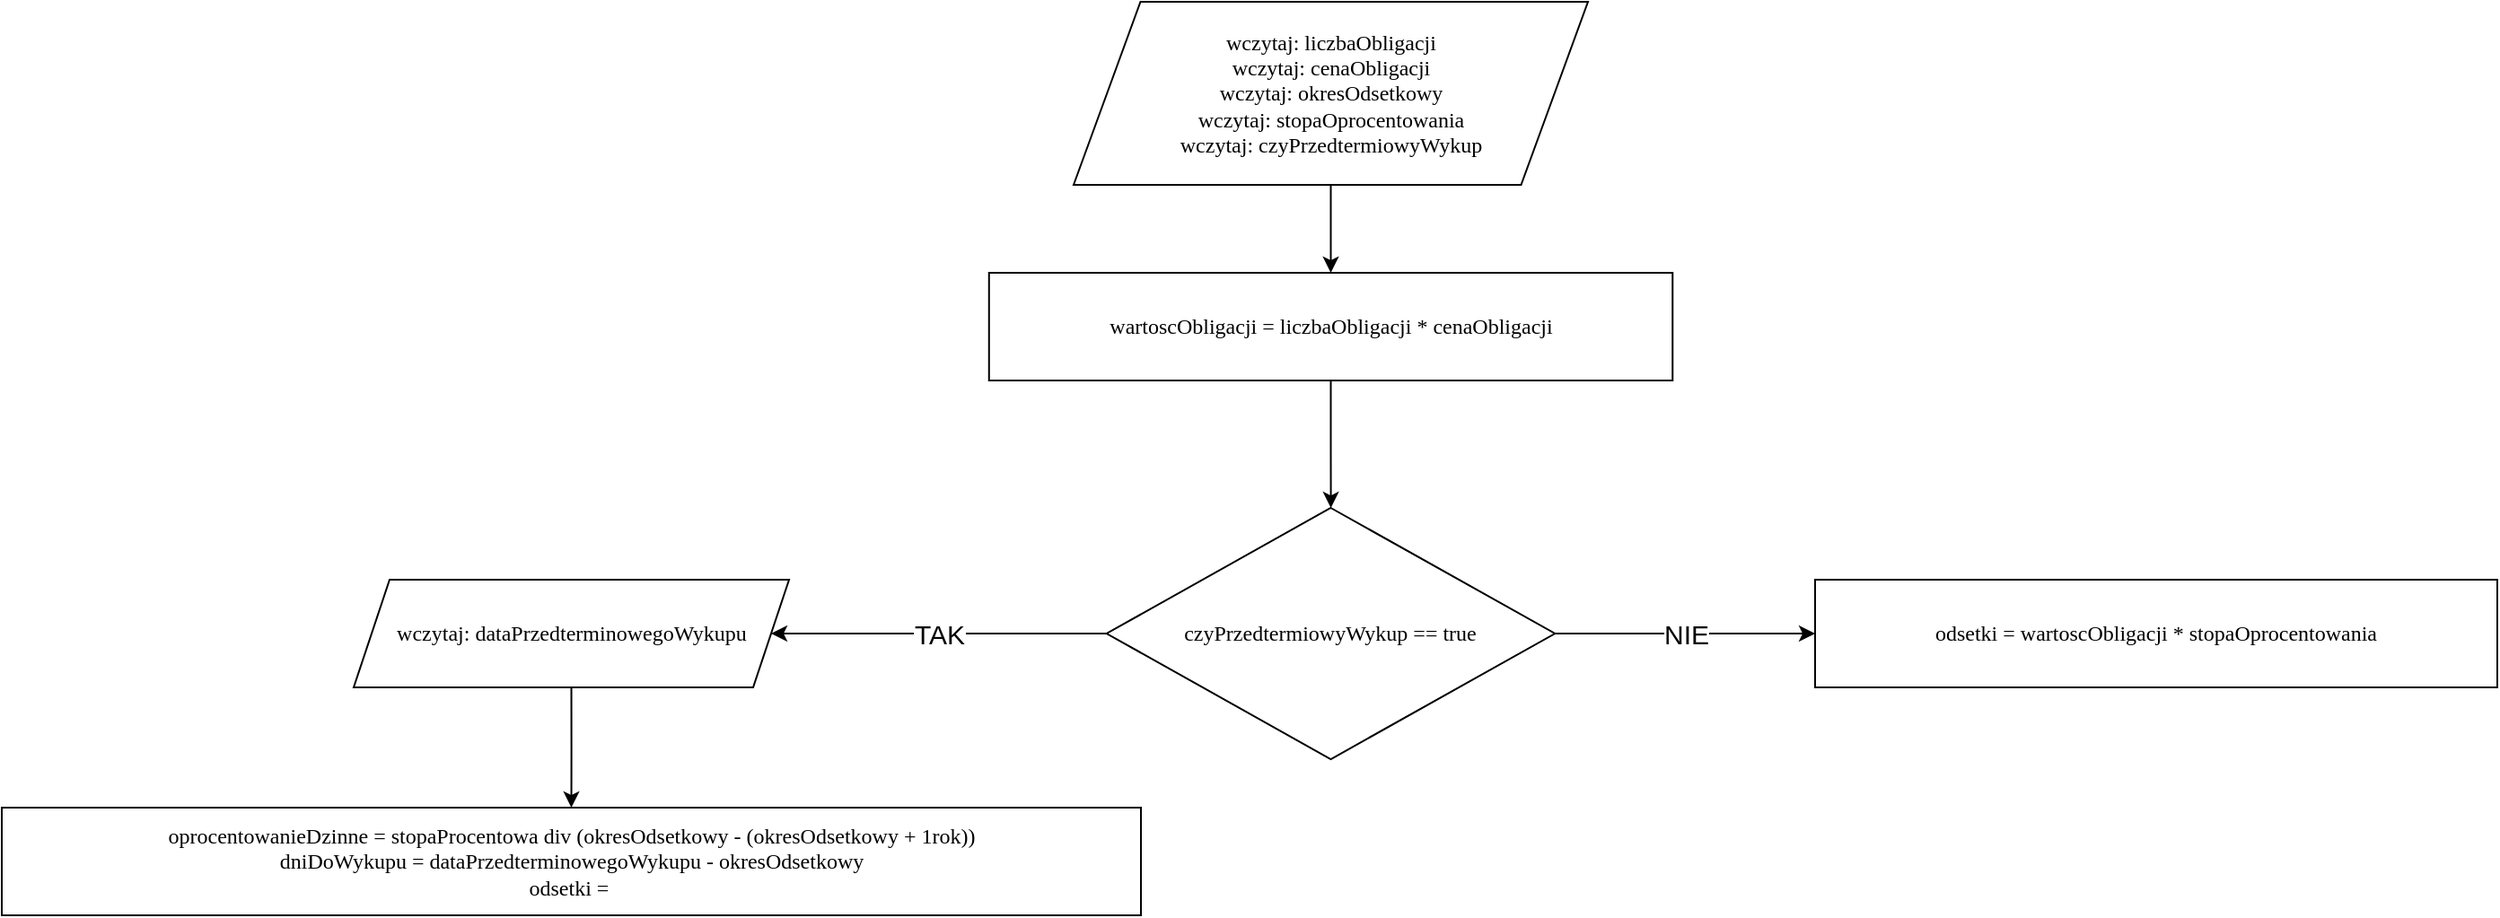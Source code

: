 <mxfile version="21.2.3" type="github">
  <diagram id="C5RBs43oDa-KdzZeNtuy" name="Page-1">
    <mxGraphModel dx="1850" dy="973" grid="0" gridSize="10" guides="1" tooltips="1" connect="1" arrows="1" fold="1" page="0" pageScale="1" pageWidth="827" pageHeight="1169" background="none" math="0" shadow="0">
      <root>
        <mxCell id="WIyWlLk6GJQsqaUBKTNV-0" />
        <mxCell id="WIyWlLk6GJQsqaUBKTNV-1" parent="WIyWlLk6GJQsqaUBKTNV-0" />
        <mxCell id="G0N5SnTvlpvtzq8h-69o-33" value="" style="edgeStyle=orthogonalEdgeStyle;rounded=0;orthogonalLoop=1;jettySize=auto;html=1;" edge="1" parent="WIyWlLk6GJQsqaUBKTNV-1" source="G0N5SnTvlpvtzq8h-69o-2" target="G0N5SnTvlpvtzq8h-69o-32">
          <mxGeometry relative="1" as="geometry" />
        </mxCell>
        <mxCell id="G0N5SnTvlpvtzq8h-69o-2" value="wczytaj: liczbaObligacji&lt;br style=&quot;font-size: 12px;&quot;&gt;&lt;span style=&quot;font-size: 12px;&quot;&gt;wczytaj: cenaObligacji&lt;/span&gt;&lt;br style=&quot;font-size: 12px;&quot;&gt;&lt;span style=&quot;font-size: 12px;&quot;&gt;wczytaj: okresOdsetkowy&lt;/span&gt;&lt;br style=&quot;font-size: 12px;&quot;&gt;&lt;span style=&quot;font-size: 12px;&quot;&gt;wczytaj: stopaOprocentowania&lt;/span&gt;&lt;br style=&quot;font-size: 12px;&quot;&gt;&lt;span style=&quot;font-size: 12px;&quot;&gt;wczytaj: czyPrzedtermiowyWykup&lt;/span&gt;" style="shape=parallelogram;html=1;strokeWidth=1;perimeter=parallelogramPerimeter;whiteSpace=wrap;rounded=0;arcSize=12;size=0.13;hachureGap=4;fontFamily=Lucida Console;fontSize=12;glass=0;shadow=0;labelBackgroundColor=none;align=center;" vertex="1" parent="WIyWlLk6GJQsqaUBKTNV-1">
          <mxGeometry x="150" y="-309" width="286.5" height="102" as="geometry" />
        </mxCell>
        <mxCell id="G0N5SnTvlpvtzq8h-69o-28" value="NIE" style="edgeStyle=orthogonalEdgeStyle;rounded=0;orthogonalLoop=1;jettySize=auto;html=1;fontSize=15;" edge="1" parent="WIyWlLk6GJQsqaUBKTNV-1" source="G0N5SnTvlpvtzq8h-69o-21" target="G0N5SnTvlpvtzq8h-69o-27">
          <mxGeometry relative="1" as="geometry" />
        </mxCell>
        <mxCell id="G0N5SnTvlpvtzq8h-69o-30" value="TAK" style="edgeStyle=orthogonalEdgeStyle;rounded=0;orthogonalLoop=1;jettySize=auto;html=1;fontSize=15;" edge="1" parent="WIyWlLk6GJQsqaUBKTNV-1" source="G0N5SnTvlpvtzq8h-69o-21" target="G0N5SnTvlpvtzq8h-69o-29">
          <mxGeometry relative="1" as="geometry" />
        </mxCell>
        <mxCell id="G0N5SnTvlpvtzq8h-69o-21" value="czyPrzedtermiowyWykup&amp;nbsp;== true" style="rhombus;whiteSpace=wrap;html=1;fontFamily=Lucida Console;strokeWidth=1;rounded=0;arcSize=12;hachureGap=4;glass=0;shadow=0;labelBackgroundColor=none;" vertex="1" parent="WIyWlLk6GJQsqaUBKTNV-1">
          <mxGeometry x="168.38" y="-27" width="249.75" height="140" as="geometry" />
        </mxCell>
        <mxCell id="G0N5SnTvlpvtzq8h-69o-25" value="oprocentowanieDzinne = stopaProcentowa div (okresOdsetkowy - (okresOdsetkowy + 1rok))&lt;br&gt;dniDoWykupu = dataPrzedterminowegoWykupu - okresOdsetkowy&lt;br&gt;odsetki =&amp;nbsp;" style="whiteSpace=wrap;html=1;fontFamily=Lucida Console;strokeWidth=1;rounded=0;arcSize=12;hachureGap=4;glass=0;shadow=0;labelBackgroundColor=none;" vertex="1" parent="WIyWlLk6GJQsqaUBKTNV-1">
          <mxGeometry x="-447" y="140" width="634.51" height="60" as="geometry" />
        </mxCell>
        <mxCell id="G0N5SnTvlpvtzq8h-69o-27" value="odsetki = wartoscObligacji * stopaOprocentowania" style="whiteSpace=wrap;html=1;fontFamily=Lucida Console;strokeWidth=1;rounded=0;arcSize=12;hachureGap=4;glass=0;shadow=0;labelBackgroundColor=none;" vertex="1" parent="WIyWlLk6GJQsqaUBKTNV-1">
          <mxGeometry x="563.01" y="13" width="379.99" height="60" as="geometry" />
        </mxCell>
        <mxCell id="G0N5SnTvlpvtzq8h-69o-31" style="edgeStyle=orthogonalEdgeStyle;rounded=0;orthogonalLoop=1;jettySize=auto;html=1;exitX=0.5;exitY=1;exitDx=0;exitDy=0;" edge="1" parent="WIyWlLk6GJQsqaUBKTNV-1" source="G0N5SnTvlpvtzq8h-69o-29" target="G0N5SnTvlpvtzq8h-69o-25">
          <mxGeometry relative="1" as="geometry" />
        </mxCell>
        <mxCell id="G0N5SnTvlpvtzq8h-69o-29" value="wczytaj: dataPrzedterminowegoWykupu" style="shape=parallelogram;perimeter=parallelogramPerimeter;whiteSpace=wrap;html=1;fixedSize=1;fontFamily=Lucida Console;strokeWidth=1;rounded=0;arcSize=12;hachureGap=4;glass=0;shadow=0;labelBackgroundColor=none;" vertex="1" parent="WIyWlLk6GJQsqaUBKTNV-1">
          <mxGeometry x="-251" y="13" width="242.51" height="60" as="geometry" />
        </mxCell>
        <mxCell id="G0N5SnTvlpvtzq8h-69o-34" style="edgeStyle=orthogonalEdgeStyle;rounded=0;orthogonalLoop=1;jettySize=auto;html=1;" edge="1" parent="WIyWlLk6GJQsqaUBKTNV-1" source="G0N5SnTvlpvtzq8h-69o-32" target="G0N5SnTvlpvtzq8h-69o-21">
          <mxGeometry relative="1" as="geometry" />
        </mxCell>
        <mxCell id="G0N5SnTvlpvtzq8h-69o-32" value="wartoscObligacji = liczbaObligacji * cenaObligacji" style="whiteSpace=wrap;html=1;fontFamily=Lucida Console;strokeWidth=1;rounded=0;arcSize=12;hachureGap=4;glass=0;shadow=0;labelBackgroundColor=none;" vertex="1" parent="WIyWlLk6GJQsqaUBKTNV-1">
          <mxGeometry x="102.89" y="-158" width="380.74" height="60" as="geometry" />
        </mxCell>
      </root>
    </mxGraphModel>
  </diagram>
</mxfile>
